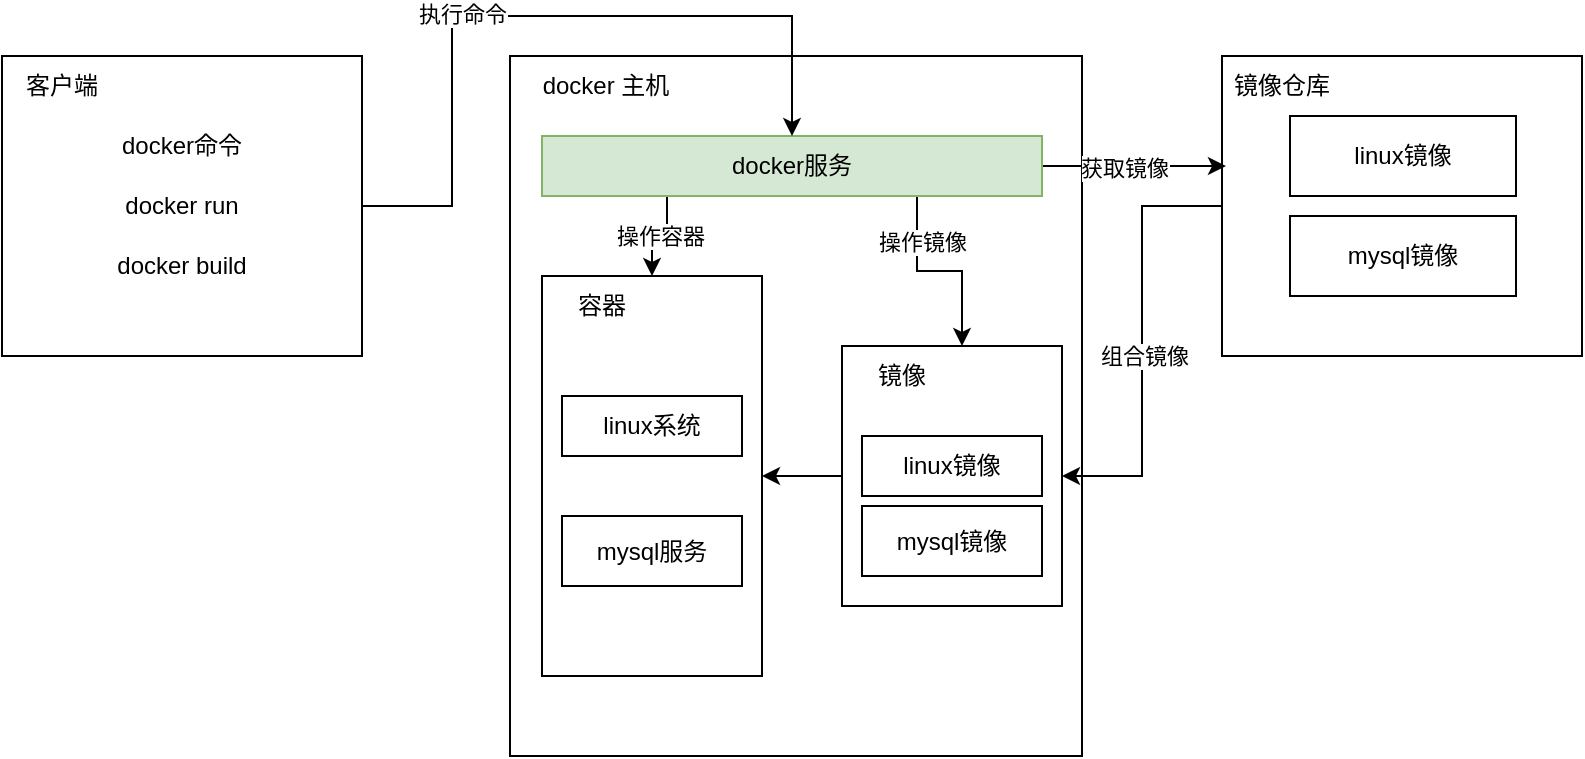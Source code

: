 <mxfile version="21.5.2" type="github">
  <diagram name="第 1 页" id="ejZ_ss_sfVzHQsyKX0fD">
    <mxGraphModel dx="1434" dy="714" grid="1" gridSize="10" guides="1" tooltips="1" connect="1" arrows="1" fold="1" page="1" pageScale="1" pageWidth="827" pageHeight="1169" math="0" shadow="0">
      <root>
        <mxCell id="0" />
        <mxCell id="1" parent="0" />
        <mxCell id="BmyaQ6JOOYr48U0dG3lL-2" value="" style="rounded=0;whiteSpace=wrap;html=1;" vertex="1" parent="1">
          <mxGeometry x="70" y="130" width="180" height="150" as="geometry" />
        </mxCell>
        <mxCell id="BmyaQ6JOOYr48U0dG3lL-3" value="" style="rounded=0;whiteSpace=wrap;html=1;" vertex="1" parent="1">
          <mxGeometry x="324" y="130" width="286" height="350" as="geometry" />
        </mxCell>
        <mxCell id="BmyaQ6JOOYr48U0dG3lL-32" style="edgeStyle=orthogonalEdgeStyle;rounded=0;orthogonalLoop=1;jettySize=auto;html=1;" edge="1" parent="1" source="BmyaQ6JOOYr48U0dG3lL-4" target="BmyaQ6JOOYr48U0dG3lL-25">
          <mxGeometry relative="1" as="geometry" />
        </mxCell>
        <mxCell id="BmyaQ6JOOYr48U0dG3lL-42" value="组合镜像" style="edgeLabel;html=1;align=center;verticalAlign=middle;resizable=0;points=[];" vertex="1" connectable="0" parent="BmyaQ6JOOYr48U0dG3lL-32">
          <mxGeometry x="0.07" y="1" relative="1" as="geometry">
            <mxPoint as="offset" />
          </mxGeometry>
        </mxCell>
        <mxCell id="BmyaQ6JOOYr48U0dG3lL-4" value="" style="rounded=0;whiteSpace=wrap;html=1;" vertex="1" parent="1">
          <mxGeometry x="680" y="130" width="180" height="150" as="geometry" />
        </mxCell>
        <mxCell id="BmyaQ6JOOYr48U0dG3lL-5" value="客户端" style="text;html=1;strokeColor=none;fillColor=none;align=center;verticalAlign=middle;whiteSpace=wrap;rounded=0;" vertex="1" parent="1">
          <mxGeometry x="70" y="130" width="60" height="30" as="geometry" />
        </mxCell>
        <mxCell id="BmyaQ6JOOYr48U0dG3lL-8" value="docker命令" style="text;html=1;strokeColor=none;fillColor=none;align=center;verticalAlign=middle;whiteSpace=wrap;rounded=0;" vertex="1" parent="1">
          <mxGeometry x="120" y="160" width="80" height="30" as="geometry" />
        </mxCell>
        <mxCell id="BmyaQ6JOOYr48U0dG3lL-9" value="docker run" style="text;html=1;strokeColor=none;fillColor=none;align=center;verticalAlign=middle;whiteSpace=wrap;rounded=0;" vertex="1" parent="1">
          <mxGeometry x="120" y="190" width="80" height="30" as="geometry" />
        </mxCell>
        <mxCell id="BmyaQ6JOOYr48U0dG3lL-10" value="docker build" style="text;html=1;strokeColor=none;fillColor=none;align=center;verticalAlign=middle;whiteSpace=wrap;rounded=0;" vertex="1" parent="1">
          <mxGeometry x="120" y="220" width="80" height="30" as="geometry" />
        </mxCell>
        <mxCell id="BmyaQ6JOOYr48U0dG3lL-11" value="docker 主机" style="text;html=1;strokeColor=none;fillColor=none;align=center;verticalAlign=middle;whiteSpace=wrap;rounded=0;" vertex="1" parent="1">
          <mxGeometry x="324" y="130" width="96" height="30" as="geometry" />
        </mxCell>
        <mxCell id="BmyaQ6JOOYr48U0dG3lL-31" style="edgeStyle=orthogonalEdgeStyle;rounded=0;orthogonalLoop=1;jettySize=auto;html=1;entryX=0.011;entryY=0.367;entryDx=0;entryDy=0;entryPerimeter=0;" edge="1" parent="1" source="BmyaQ6JOOYr48U0dG3lL-12" target="BmyaQ6JOOYr48U0dG3lL-4">
          <mxGeometry relative="1" as="geometry" />
        </mxCell>
        <mxCell id="BmyaQ6JOOYr48U0dG3lL-40" value="获取镜像" style="edgeLabel;html=1;align=center;verticalAlign=middle;resizable=0;points=[];" vertex="1" connectable="0" parent="BmyaQ6JOOYr48U0dG3lL-31">
          <mxGeometry x="-0.088" y="-1" relative="1" as="geometry">
            <mxPoint x="-1" as="offset" />
          </mxGeometry>
        </mxCell>
        <mxCell id="BmyaQ6JOOYr48U0dG3lL-44" value="操作容器" style="edgeStyle=orthogonalEdgeStyle;rounded=0;orthogonalLoop=1;jettySize=auto;html=1;exitX=0.25;exitY=1;exitDx=0;exitDy=0;" edge="1" parent="1" source="BmyaQ6JOOYr48U0dG3lL-12" target="BmyaQ6JOOYr48U0dG3lL-23">
          <mxGeometry relative="1" as="geometry" />
        </mxCell>
        <mxCell id="BmyaQ6JOOYr48U0dG3lL-45" style="edgeStyle=orthogonalEdgeStyle;rounded=0;orthogonalLoop=1;jettySize=auto;html=1;exitX=0.75;exitY=1;exitDx=0;exitDy=0;entryX=1;entryY=0;entryDx=0;entryDy=0;" edge="1" parent="1" source="BmyaQ6JOOYr48U0dG3lL-12" target="BmyaQ6JOOYr48U0dG3lL-26">
          <mxGeometry relative="1" as="geometry" />
        </mxCell>
        <mxCell id="BmyaQ6JOOYr48U0dG3lL-46" value="操作镜像" style="edgeLabel;html=1;align=center;verticalAlign=middle;resizable=0;points=[];" vertex="1" connectable="0" parent="BmyaQ6JOOYr48U0dG3lL-45">
          <mxGeometry x="-0.528" y="2" relative="1" as="geometry">
            <mxPoint as="offset" />
          </mxGeometry>
        </mxCell>
        <mxCell id="BmyaQ6JOOYr48U0dG3lL-12" value="docker服务" style="rounded=0;whiteSpace=wrap;html=1;fillColor=#d5e8d4;strokeColor=#82b366;" vertex="1" parent="1">
          <mxGeometry x="340" y="170" width="250" height="30" as="geometry" />
        </mxCell>
        <mxCell id="BmyaQ6JOOYr48U0dG3lL-17" style="edgeStyle=orthogonalEdgeStyle;rounded=0;orthogonalLoop=1;jettySize=auto;html=1;entryX=0.5;entryY=0;entryDx=0;entryDy=0;" edge="1" parent="1" source="BmyaQ6JOOYr48U0dG3lL-2" target="BmyaQ6JOOYr48U0dG3lL-12">
          <mxGeometry relative="1" as="geometry">
            <mxPoint x="320" y="205" as="targetPoint" />
          </mxGeometry>
        </mxCell>
        <mxCell id="BmyaQ6JOOYr48U0dG3lL-39" value="执行命令" style="edgeLabel;html=1;align=center;verticalAlign=middle;resizable=0;points=[];" vertex="1" connectable="0" parent="BmyaQ6JOOYr48U0dG3lL-17">
          <mxGeometry x="-0.216" y="1" relative="1" as="geometry">
            <mxPoint as="offset" />
          </mxGeometry>
        </mxCell>
        <mxCell id="BmyaQ6JOOYr48U0dG3lL-23" value="" style="rounded=0;whiteSpace=wrap;html=1;" vertex="1" parent="1">
          <mxGeometry x="340" y="240" width="110" height="200" as="geometry" />
        </mxCell>
        <mxCell id="BmyaQ6JOOYr48U0dG3lL-24" value="容器" style="text;html=1;strokeColor=none;fillColor=none;align=center;verticalAlign=middle;whiteSpace=wrap;rounded=0;" vertex="1" parent="1">
          <mxGeometry x="340" y="240" width="60" height="30" as="geometry" />
        </mxCell>
        <mxCell id="BmyaQ6JOOYr48U0dG3lL-29" style="edgeStyle=orthogonalEdgeStyle;rounded=0;orthogonalLoop=1;jettySize=auto;html=1;entryX=1;entryY=0.5;entryDx=0;entryDy=0;" edge="1" parent="1" source="BmyaQ6JOOYr48U0dG3lL-25" target="BmyaQ6JOOYr48U0dG3lL-23">
          <mxGeometry relative="1" as="geometry" />
        </mxCell>
        <mxCell id="BmyaQ6JOOYr48U0dG3lL-25" value="" style="rounded=0;whiteSpace=wrap;html=1;" vertex="1" parent="1">
          <mxGeometry x="490" y="275" width="110" height="130" as="geometry" />
        </mxCell>
        <mxCell id="BmyaQ6JOOYr48U0dG3lL-26" value="镜像" style="text;html=1;strokeColor=none;fillColor=none;align=center;verticalAlign=middle;whiteSpace=wrap;rounded=0;" vertex="1" parent="1">
          <mxGeometry x="490" y="275" width="60" height="30" as="geometry" />
        </mxCell>
        <mxCell id="BmyaQ6JOOYr48U0dG3lL-30" value="镜像仓库" style="text;html=1;strokeColor=none;fillColor=none;align=center;verticalAlign=middle;whiteSpace=wrap;rounded=0;" vertex="1" parent="1">
          <mxGeometry x="680" y="130" width="60" height="30" as="geometry" />
        </mxCell>
        <mxCell id="BmyaQ6JOOYr48U0dG3lL-33" value="linux镜像" style="rounded=0;whiteSpace=wrap;html=1;" vertex="1" parent="1">
          <mxGeometry x="714" y="160" width="113" height="40" as="geometry" />
        </mxCell>
        <mxCell id="BmyaQ6JOOYr48U0dG3lL-34" value="mysql镜像" style="rounded=0;whiteSpace=wrap;html=1;" vertex="1" parent="1">
          <mxGeometry x="714" y="210" width="113" height="40" as="geometry" />
        </mxCell>
        <mxCell id="BmyaQ6JOOYr48U0dG3lL-35" value="linux镜像" style="rounded=0;whiteSpace=wrap;html=1;" vertex="1" parent="1">
          <mxGeometry x="500" y="320" width="90" height="30" as="geometry" />
        </mxCell>
        <mxCell id="BmyaQ6JOOYr48U0dG3lL-36" value="mysql镜像" style="rounded=0;whiteSpace=wrap;html=1;" vertex="1" parent="1">
          <mxGeometry x="500" y="355" width="90" height="35" as="geometry" />
        </mxCell>
        <mxCell id="BmyaQ6JOOYr48U0dG3lL-37" value="linux系统" style="rounded=0;whiteSpace=wrap;html=1;" vertex="1" parent="1">
          <mxGeometry x="350" y="300" width="90" height="30" as="geometry" />
        </mxCell>
        <mxCell id="BmyaQ6JOOYr48U0dG3lL-38" value="mysql服务" style="rounded=0;whiteSpace=wrap;html=1;" vertex="1" parent="1">
          <mxGeometry x="350" y="360" width="90" height="35" as="geometry" />
        </mxCell>
      </root>
    </mxGraphModel>
  </diagram>
</mxfile>
